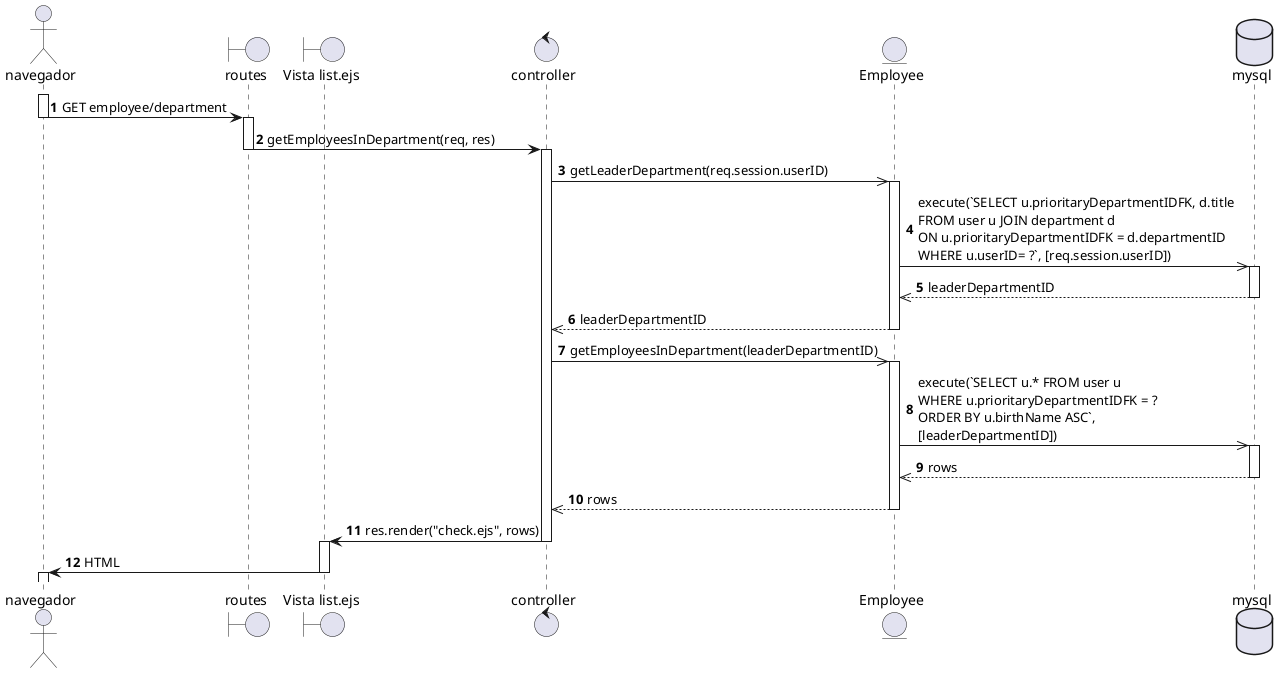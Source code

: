 @startuml

actor navegador as nav
boundary routes
boundary "Vista list.ejs" as list
control controller
entity Employee as emp
database mysql

autonumber

activate nav
nav -> routes: GET employee/department
deactivate nav
activate routes
routes -> controller: getEmployeesInDepartment(req, res)
deactivate routes

activate controller  
controller ->> emp: getLeaderDepartment(req.session.userID)
activate emp
emp ->> mysql: execute(`SELECT u.prioritaryDepartmentIDFK, d.title \nFROM user u JOIN department d \nON u.prioritaryDepartmentIDFK = d.departmentID \nWHERE u.userID= ?`, [req.session.userID])
activate mysql
mysql -->> emp: leaderDepartmentID
deactivate mysql
emp -->> controller: leaderDepartmentID
deactivate emp

controller ->> emp: getEmployeesInDepartment(leaderDepartmentID)
activate emp
emp ->> mysql: execute(`SELECT u.* FROM user u \nWHERE u.prioritaryDepartmentIDFK = ? \nORDER BY u.birthName ASC`, \n[leaderDepartmentID])
activate mysql
mysql -->> emp: rows
deactivate mysql
emp -->> controller: rows
deactivate emp
controller -> list: res.render("check.ejs", rows)
deactivate controller

activate list
list -> nav: HTML
deactivate list
activate nav

@enduml